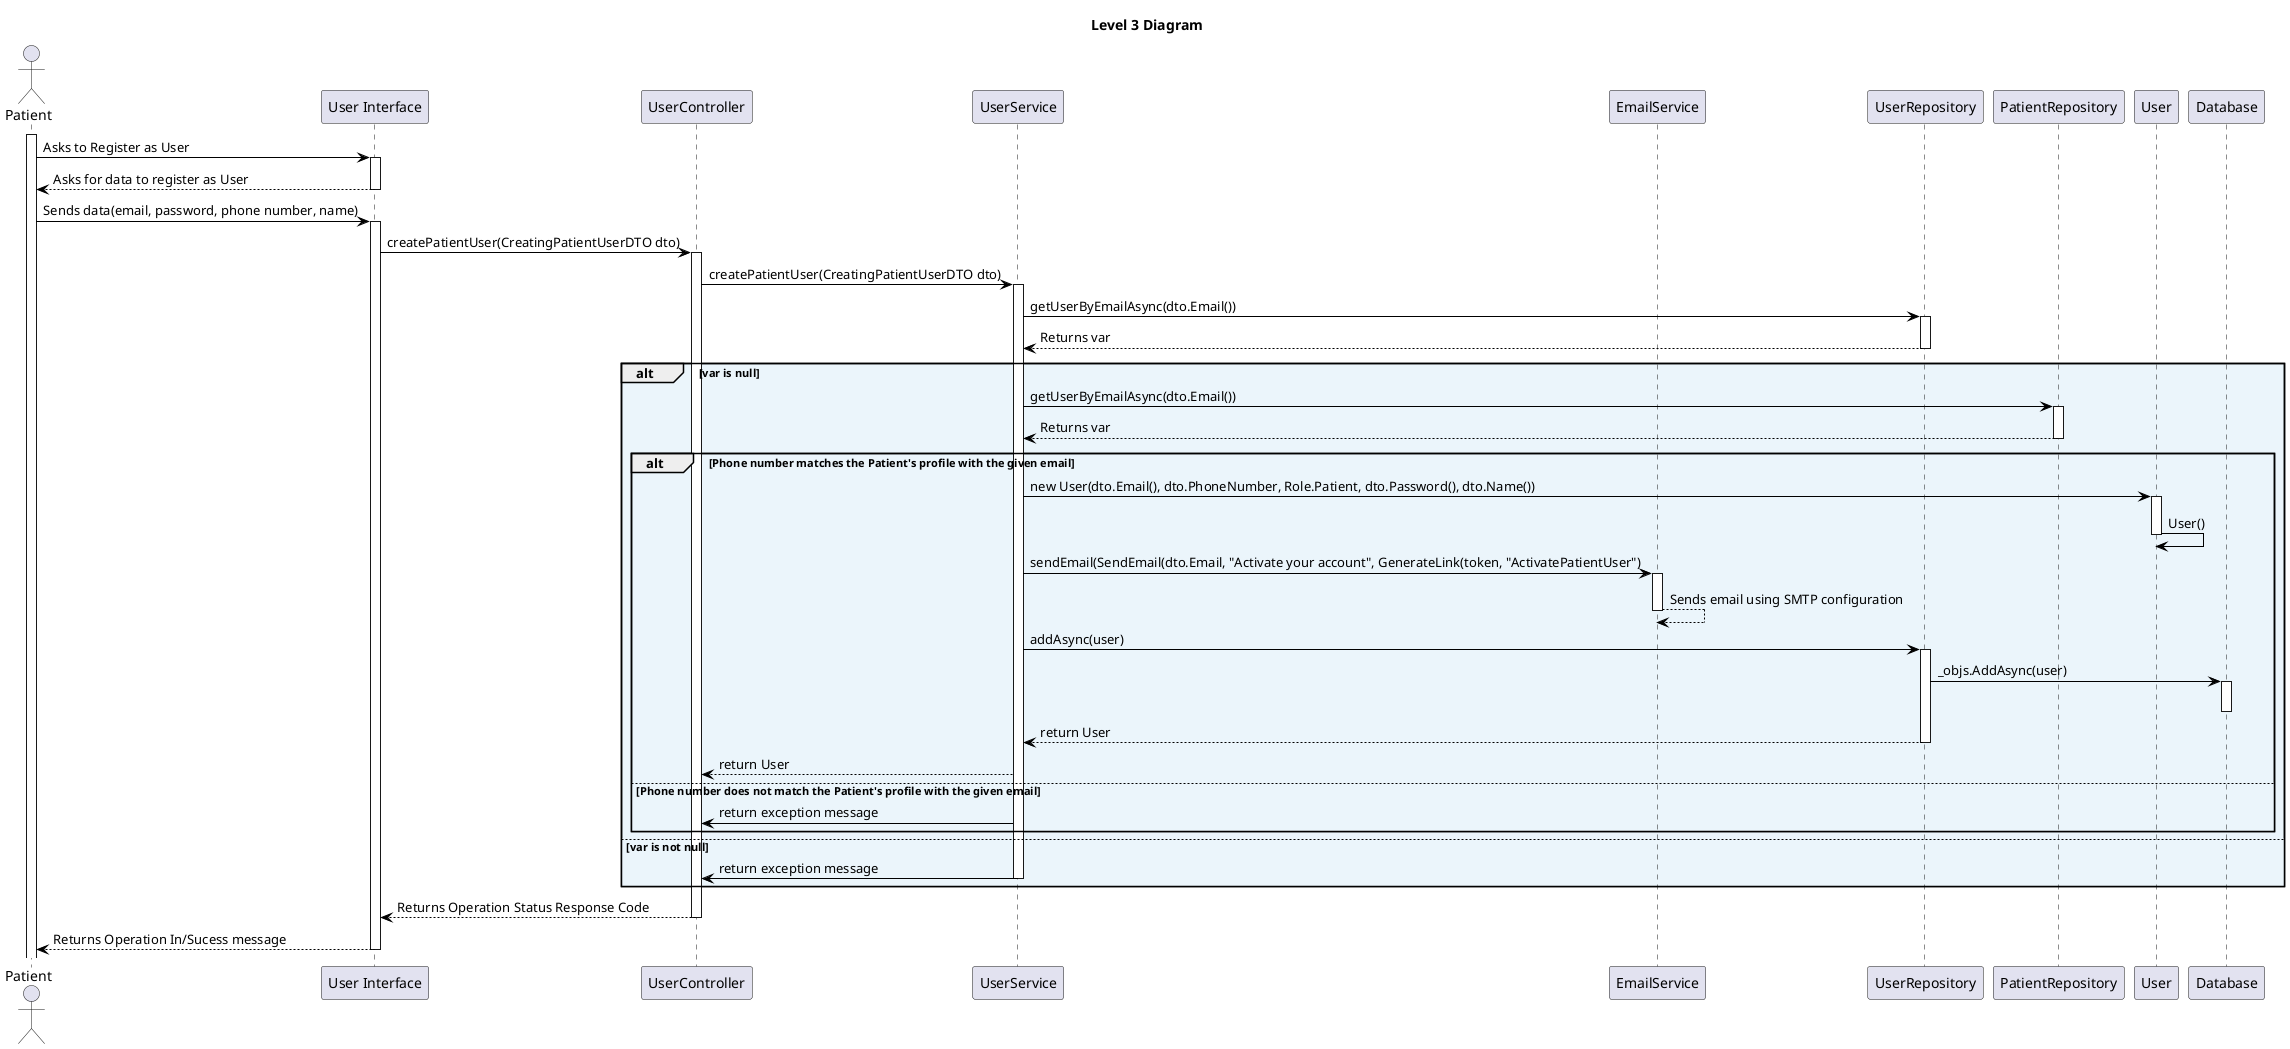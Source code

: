 @startuml level_3

title Level 3 Diagram

hide empty members
'skinparam Linetype ortho

skinparam class {
    BackgroundColor<<valueObject>> #D6EAF8
    BackgroundColor<<root>> #FDEBD0
    BackgroundColor<<service>> #D1F2EB
    BackgroundColor #FEF9E7
    ArrowColor Black
}

skinparam package {
    BackgroundColor #EBF5FB
}

actor Patient as P
participant "User Interface" as UI
participant "UserController" as C
participant "UserService" as S
participant "EmailService" as ES
participant "UserRepository" as R
participant "PatientRepository" as PR
participant "User" as U
participant "Database" as DB

activate P
P -> UI: Asks to Register as User
activate UI
UI --> P: Asks for data to register as User
deactivate UI
P -> UI: Sends data(email, password, phone number, name)
activate UI
UI -> C: createPatientUser(CreatingPatientUserDTO dto)
activate C
C -> S: createPatientUser(CreatingPatientUserDTO dto)
activate S
S -> R: getUserByEmailAsync(dto.Email())
activate R
R --> S: Returns var
deactivate R
alt var is null
    S -> PR: getUserByEmailAsync(dto.Email())
    activate PR
    PR --> S: Returns var
    deactivate PR
    alt Phone number matches the Patient's profile with the given email
        S -> U: new User(dto.Email(), dto.PhoneNumber, Role.Patient, dto.Password(), dto.Name())
        activate U
        U -> U: User()
        deactivate U
        S -> ES: sendEmail(SendEmail(dto.Email, "Activate your account", GenerateLink(token, "ActivatePatientUser")
        activate ES
        ES --> ES: Sends email using SMTP configuration
        deactivate ES
        S -> R: addAsync(user)
        activate R
        R -> DB: _objs.AddAsync(user)
        activate DB
        deactivate DB
        R --> S: return User
        deactivate R
        S --> C: return User
    else Phone number does not match the Patient's profile with the given email
        S -> C: return exception message
    end
else var is not null
    S -> C: return exception message
    deactivate S
end
C --> UI: Returns Operation Status Response Code
deactivate C
UI --> P: Returns Operation In/Sucess message
deactivate UI

@enduml